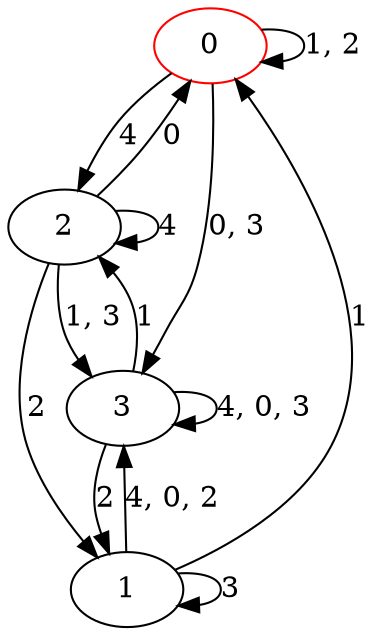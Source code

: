 digraph g {
0 [label= "0"] [color="red"];
1 [label= "1"];
2 [label= "2"];
3 [label= "3"];
0 -> 2[label= "4"];
1 -> 0[label= "1"];
1 -> 1[label= "3"];
2 -> 0[label= "0"];
2 -> 1[label= "2"];
2 -> 2[label= "4"];
3 -> 2[label= "1"];
3 -> 1[label= "2"];
0 -> 3[label= "0, 3"];
0 -> 0[label= "1, 2"];
1 -> 3[label= "4, 0, 2"];
2 -> 3[label= "1, 3"];
3 -> 3[label= "4, 0, 3"];
}
